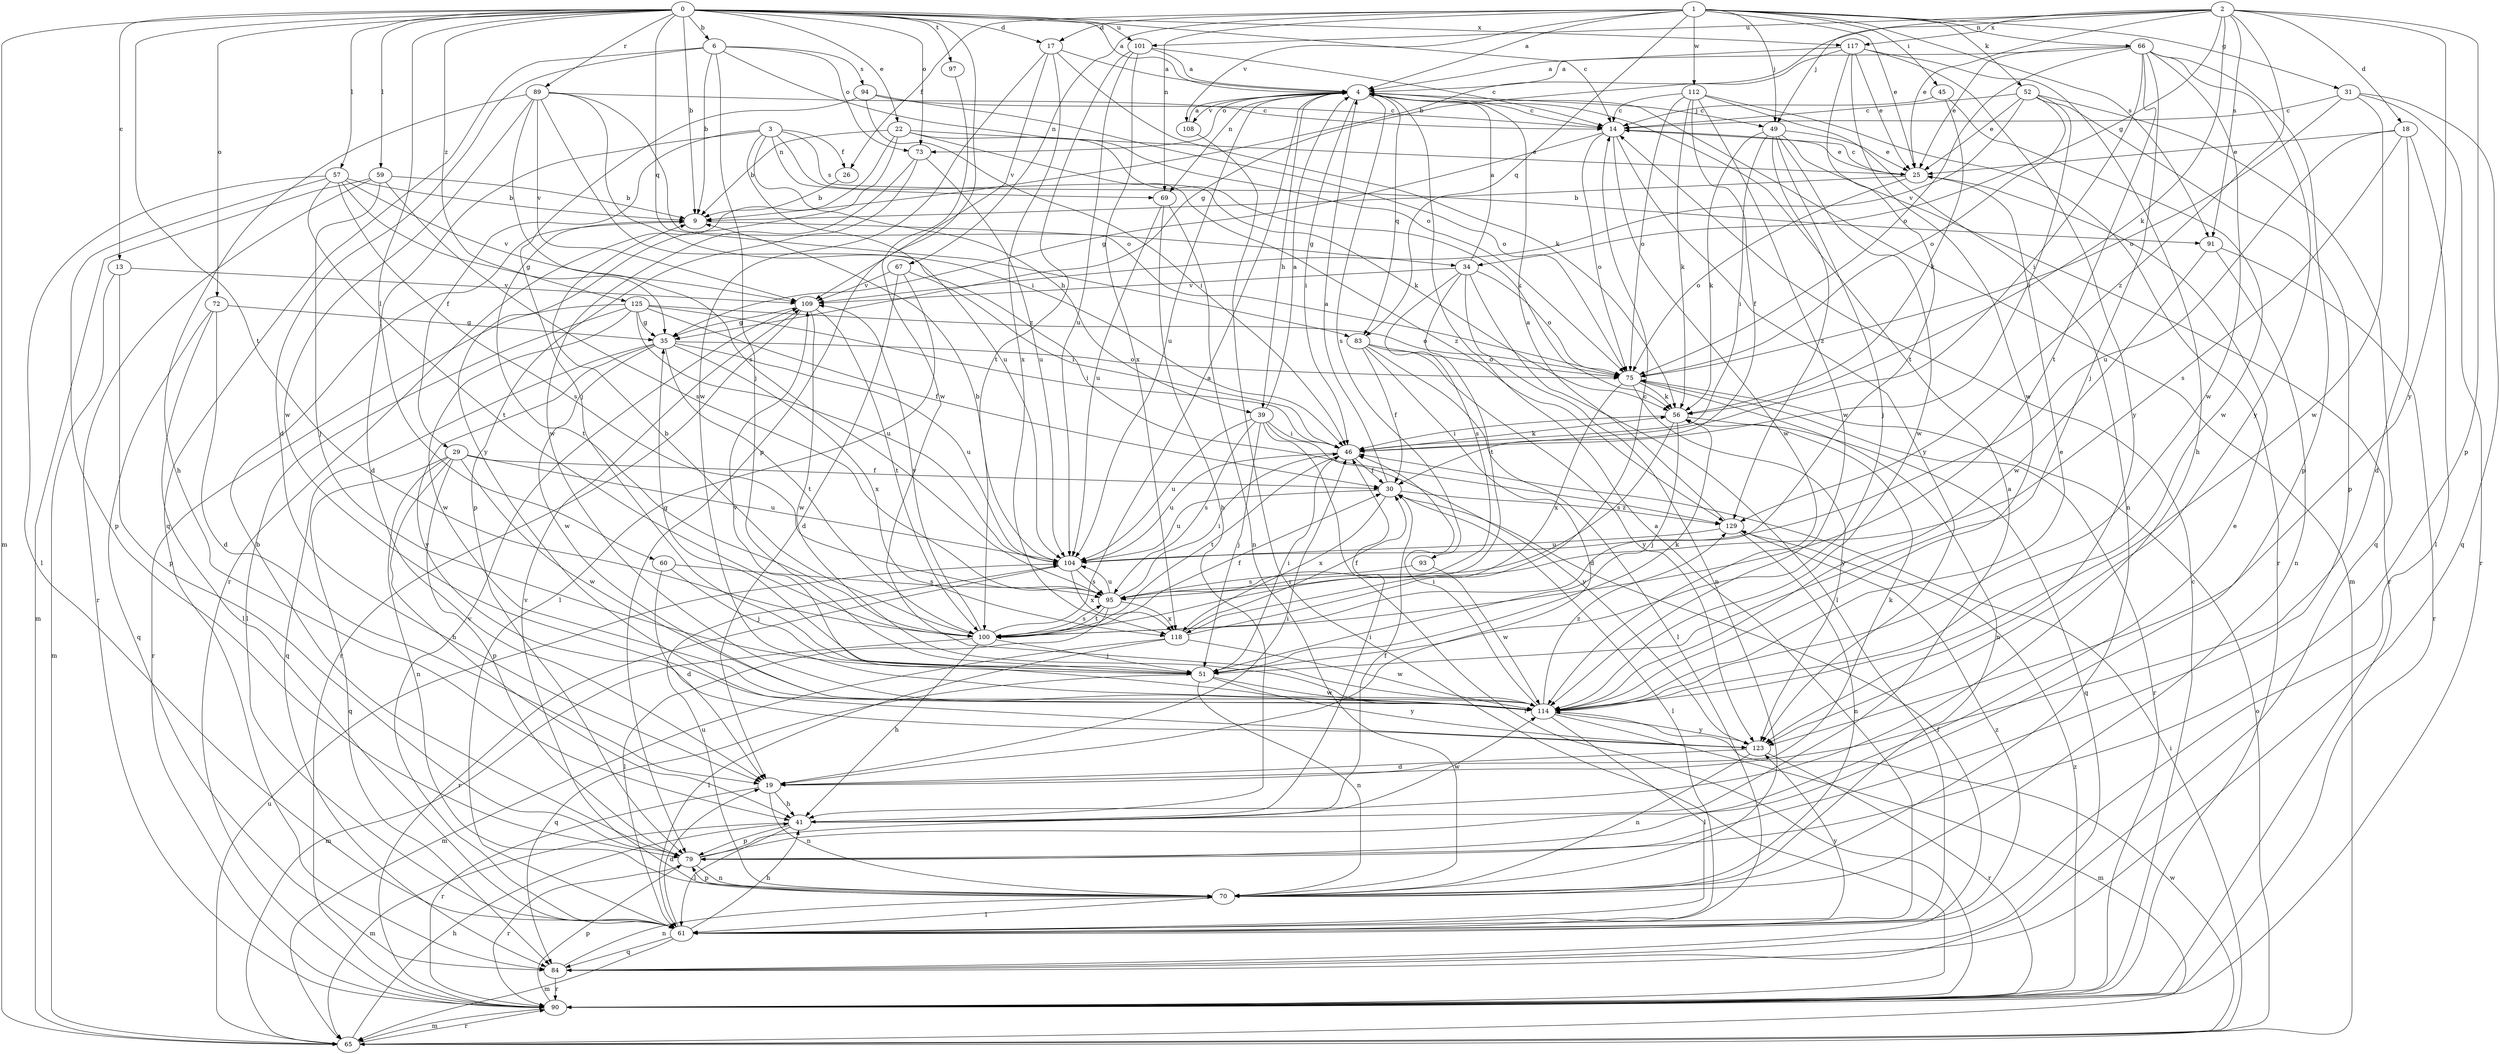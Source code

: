 strict digraph  {
0;
1;
2;
3;
4;
6;
9;
13;
14;
17;
18;
19;
22;
25;
26;
29;
30;
31;
34;
35;
39;
41;
45;
46;
49;
51;
52;
56;
57;
59;
60;
61;
65;
66;
67;
69;
70;
72;
73;
75;
79;
83;
84;
89;
90;
91;
93;
94;
95;
97;
100;
101;
104;
108;
109;
112;
114;
117;
118;
123;
125;
129;
0 -> 4  [label=a];
0 -> 6  [label=b];
0 -> 9  [label=b];
0 -> 13  [label=c];
0 -> 14  [label=c];
0 -> 17  [label=d];
0 -> 22  [label=e];
0 -> 57  [label=l];
0 -> 59  [label=l];
0 -> 60  [label=l];
0 -> 65  [label=m];
0 -> 72  [label=o];
0 -> 73  [label=o];
0 -> 79  [label=p];
0 -> 83  [label=q];
0 -> 89  [label=r];
0 -> 97  [label=t];
0 -> 100  [label=t];
0 -> 101  [label=u];
0 -> 117  [label=x];
0 -> 125  [label=z];
1 -> 4  [label=a];
1 -> 17  [label=d];
1 -> 25  [label=e];
1 -> 26  [label=f];
1 -> 31  [label=g];
1 -> 45  [label=i];
1 -> 49  [label=j];
1 -> 52  [label=k];
1 -> 66  [label=n];
1 -> 67  [label=n];
1 -> 69  [label=n];
1 -> 83  [label=q];
1 -> 91  [label=s];
1 -> 108  [label=v];
1 -> 112  [label=w];
2 -> 9  [label=b];
2 -> 18  [label=d];
2 -> 25  [label=e];
2 -> 34  [label=g];
2 -> 49  [label=j];
2 -> 56  [label=k];
2 -> 79  [label=p];
2 -> 91  [label=s];
2 -> 101  [label=u];
2 -> 117  [label=x];
2 -> 123  [label=y];
2 -> 129  [label=z];
3 -> 19  [label=d];
3 -> 26  [label=f];
3 -> 29  [label=f];
3 -> 39  [label=h];
3 -> 56  [label=k];
3 -> 69  [label=n];
3 -> 91  [label=s];
3 -> 104  [label=u];
4 -> 14  [label=c];
4 -> 39  [label=h];
4 -> 46  [label=i];
4 -> 49  [label=j];
4 -> 65  [label=m];
4 -> 69  [label=n];
4 -> 73  [label=o];
4 -> 83  [label=q];
4 -> 93  [label=s];
4 -> 104  [label=u];
4 -> 108  [label=v];
6 -> 9  [label=b];
6 -> 19  [label=d];
6 -> 51  [label=j];
6 -> 73  [label=o];
6 -> 75  [label=o];
6 -> 84  [label=q];
6 -> 94  [label=s];
9 -> 34  [label=g];
9 -> 100  [label=t];
13 -> 65  [label=m];
13 -> 79  [label=p];
13 -> 109  [label=v];
14 -> 25  [label=e];
14 -> 35  [label=g];
14 -> 75  [label=o];
14 -> 114  [label=w];
14 -> 123  [label=y];
17 -> 4  [label=a];
17 -> 56  [label=k];
17 -> 109  [label=v];
17 -> 114  [label=w];
17 -> 118  [label=x];
18 -> 19  [label=d];
18 -> 25  [label=e];
18 -> 61  [label=l];
18 -> 95  [label=s];
18 -> 104  [label=u];
19 -> 41  [label=h];
19 -> 46  [label=i];
19 -> 56  [label=k];
19 -> 70  [label=n];
19 -> 90  [label=r];
22 -> 9  [label=b];
22 -> 25  [label=e];
22 -> 56  [label=k];
22 -> 90  [label=r];
22 -> 123  [label=y];
22 -> 129  [label=z];
25 -> 9  [label=b];
25 -> 14  [label=c];
25 -> 75  [label=o];
26 -> 9  [label=b];
29 -> 30  [label=f];
29 -> 41  [label=h];
29 -> 70  [label=n];
29 -> 79  [label=p];
29 -> 84  [label=q];
29 -> 104  [label=u];
29 -> 114  [label=w];
30 -> 4  [label=a];
30 -> 61  [label=l];
30 -> 104  [label=u];
30 -> 118  [label=x];
30 -> 129  [label=z];
31 -> 14  [label=c];
31 -> 75  [label=o];
31 -> 84  [label=q];
31 -> 90  [label=r];
31 -> 114  [label=w];
34 -> 4  [label=a];
34 -> 61  [label=l];
34 -> 70  [label=n];
34 -> 75  [label=o];
34 -> 95  [label=s];
34 -> 100  [label=t];
34 -> 109  [label=v];
35 -> 75  [label=o];
35 -> 84  [label=q];
35 -> 100  [label=t];
35 -> 104  [label=u];
35 -> 114  [label=w];
35 -> 118  [label=x];
35 -> 123  [label=y];
39 -> 4  [label=a];
39 -> 46  [label=i];
39 -> 51  [label=j];
39 -> 90  [label=r];
39 -> 95  [label=s];
39 -> 104  [label=u];
39 -> 123  [label=y];
41 -> 30  [label=f];
41 -> 46  [label=i];
41 -> 61  [label=l];
41 -> 65  [label=m];
41 -> 79  [label=p];
41 -> 114  [label=w];
45 -> 14  [label=c];
45 -> 56  [label=k];
45 -> 114  [label=w];
46 -> 30  [label=f];
46 -> 56  [label=k];
46 -> 100  [label=t];
46 -> 104  [label=u];
49 -> 25  [label=e];
49 -> 46  [label=i];
49 -> 51  [label=j];
49 -> 56  [label=k];
49 -> 90  [label=r];
49 -> 114  [label=w];
49 -> 129  [label=z];
51 -> 35  [label=g];
51 -> 46  [label=i];
51 -> 56  [label=k];
51 -> 70  [label=n];
51 -> 84  [label=q];
51 -> 114  [label=w];
51 -> 123  [label=y];
52 -> 14  [label=c];
52 -> 25  [label=e];
52 -> 46  [label=i];
52 -> 75  [label=o];
52 -> 79  [label=p];
52 -> 84  [label=q];
52 -> 109  [label=v];
56 -> 46  [label=i];
56 -> 51  [label=j];
56 -> 84  [label=q];
56 -> 95  [label=s];
57 -> 9  [label=b];
57 -> 35  [label=g];
57 -> 61  [label=l];
57 -> 79  [label=p];
57 -> 95  [label=s];
57 -> 100  [label=t];
57 -> 109  [label=v];
59 -> 9  [label=b];
59 -> 51  [label=j];
59 -> 65  [label=m];
59 -> 90  [label=r];
59 -> 95  [label=s];
60 -> 19  [label=d];
60 -> 51  [label=j];
60 -> 95  [label=s];
61 -> 4  [label=a];
61 -> 19  [label=d];
61 -> 41  [label=h];
61 -> 65  [label=m];
61 -> 84  [label=q];
61 -> 109  [label=v];
61 -> 123  [label=y];
61 -> 129  [label=z];
65 -> 41  [label=h];
65 -> 46  [label=i];
65 -> 75  [label=o];
65 -> 90  [label=r];
65 -> 104  [label=u];
65 -> 114  [label=w];
66 -> 4  [label=a];
66 -> 25  [label=e];
66 -> 46  [label=i];
66 -> 51  [label=j];
66 -> 75  [label=o];
66 -> 79  [label=p];
66 -> 100  [label=t];
66 -> 114  [label=w];
66 -> 123  [label=y];
67 -> 19  [label=d];
67 -> 46  [label=i];
67 -> 61  [label=l];
67 -> 109  [label=v];
69 -> 41  [label=h];
69 -> 70  [label=n];
69 -> 104  [label=u];
70 -> 61  [label=l];
70 -> 79  [label=p];
70 -> 104  [label=u];
70 -> 109  [label=v];
72 -> 19  [label=d];
72 -> 35  [label=g];
72 -> 61  [label=l];
72 -> 84  [label=q];
73 -> 79  [label=p];
73 -> 104  [label=u];
73 -> 114  [label=w];
75 -> 56  [label=k];
75 -> 70  [label=n];
75 -> 90  [label=r];
75 -> 118  [label=x];
75 -> 123  [label=y];
79 -> 4  [label=a];
79 -> 9  [label=b];
79 -> 25  [label=e];
79 -> 70  [label=n];
79 -> 90  [label=r];
83 -> 19  [label=d];
83 -> 30  [label=f];
83 -> 61  [label=l];
83 -> 75  [label=o];
83 -> 123  [label=y];
84 -> 30  [label=f];
84 -> 70  [label=n];
84 -> 90  [label=r];
89 -> 14  [label=c];
89 -> 41  [label=h];
89 -> 46  [label=i];
89 -> 75  [label=o];
89 -> 95  [label=s];
89 -> 109  [label=v];
89 -> 114  [label=w];
89 -> 129  [label=z];
90 -> 14  [label=c];
90 -> 65  [label=m];
90 -> 79  [label=p];
90 -> 129  [label=z];
91 -> 70  [label=n];
91 -> 90  [label=r];
91 -> 114  [label=w];
93 -> 95  [label=s];
93 -> 114  [label=w];
94 -> 14  [label=c];
94 -> 46  [label=i];
94 -> 51  [label=j];
94 -> 75  [label=o];
95 -> 46  [label=i];
95 -> 61  [label=l];
95 -> 100  [label=t];
95 -> 104  [label=u];
95 -> 118  [label=x];
97 -> 114  [label=w];
100 -> 4  [label=a];
100 -> 9  [label=b];
100 -> 30  [label=f];
100 -> 41  [label=h];
100 -> 51  [label=j];
100 -> 65  [label=m];
100 -> 95  [label=s];
100 -> 109  [label=v];
101 -> 4  [label=a];
101 -> 14  [label=c];
101 -> 100  [label=t];
101 -> 104  [label=u];
101 -> 118  [label=x];
104 -> 9  [label=b];
104 -> 90  [label=r];
104 -> 95  [label=s];
104 -> 118  [label=x];
108 -> 4  [label=a];
108 -> 90  [label=r];
109 -> 35  [label=g];
109 -> 90  [label=r];
109 -> 100  [label=t];
109 -> 114  [label=w];
112 -> 14  [label=c];
112 -> 30  [label=f];
112 -> 56  [label=k];
112 -> 70  [label=n];
112 -> 75  [label=o];
112 -> 90  [label=r];
112 -> 114  [label=w];
114 -> 25  [label=e];
114 -> 46  [label=i];
114 -> 61  [label=l];
114 -> 65  [label=m];
114 -> 109  [label=v];
114 -> 123  [label=y];
114 -> 129  [label=z];
117 -> 4  [label=a];
117 -> 25  [label=e];
117 -> 35  [label=g];
117 -> 41  [label=h];
117 -> 100  [label=t];
117 -> 114  [label=w];
117 -> 123  [label=y];
118 -> 14  [label=c];
118 -> 30  [label=f];
118 -> 61  [label=l];
118 -> 65  [label=m];
118 -> 114  [label=w];
123 -> 19  [label=d];
123 -> 70  [label=n];
123 -> 90  [label=r];
125 -> 30  [label=f];
125 -> 35  [label=g];
125 -> 46  [label=i];
125 -> 61  [label=l];
125 -> 75  [label=o];
125 -> 90  [label=r];
125 -> 104  [label=u];
125 -> 114  [label=w];
129 -> 4  [label=a];
129 -> 70  [label=n];
129 -> 104  [label=u];
}
